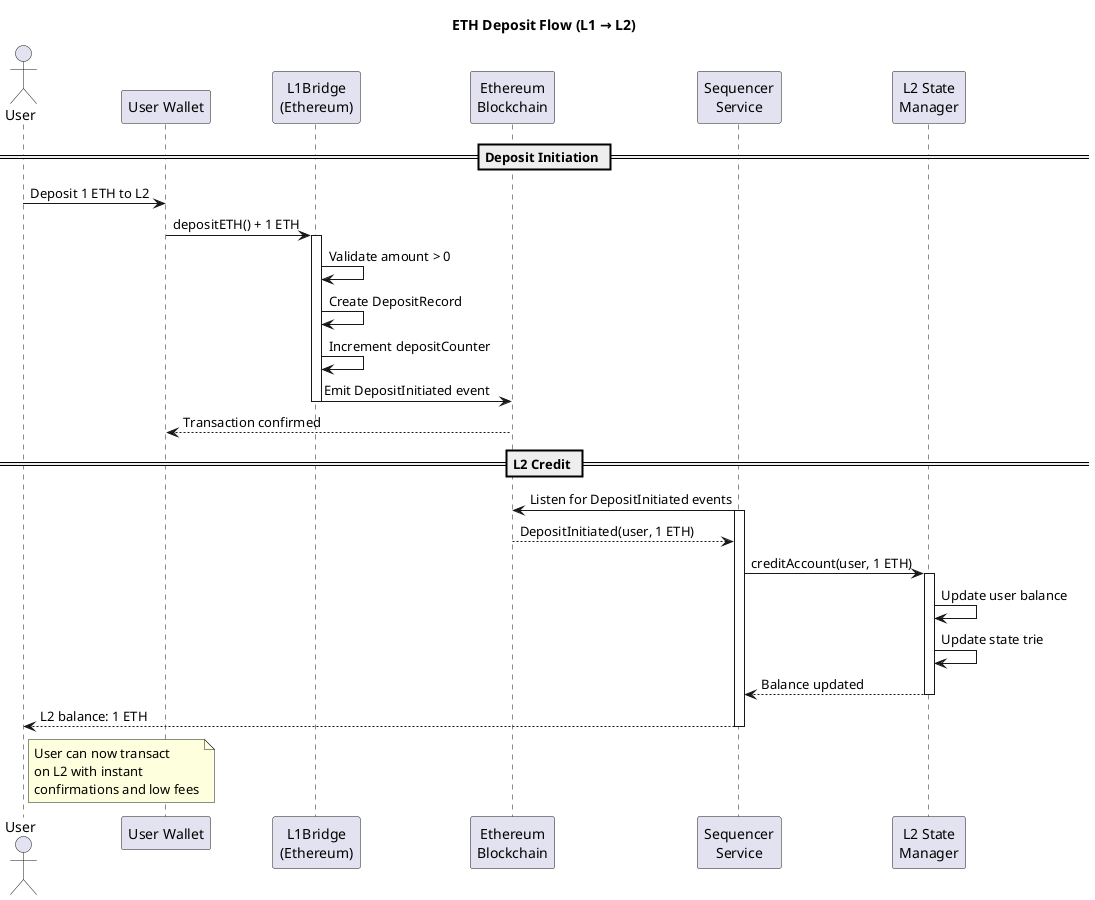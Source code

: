 @startuml Deposit Flow
title ETH Deposit Flow (L1 → L2)

actor User
participant "User Wallet" as Wallet
participant "L1Bridge\n(Ethereum)" as Bridge
participant "Ethereum\nBlockchain" as L1
participant "Sequencer\nService" as Sequencer
participant "L2 State\nManager" as L2State

== Deposit Initiation ==
User -> Wallet: Deposit 1 ETH to L2
Wallet -> Bridge: depositETH() + 1 ETH
activate Bridge
Bridge -> Bridge: Validate amount > 0
Bridge -> Bridge: Create DepositRecord
Bridge -> Bridge: Increment depositCounter
Bridge -> L1: Emit DepositInitiated event
deactivate Bridge
L1 --> Wallet: Transaction confirmed

== L2 Credit ==
Sequencer -> L1: Listen for DepositInitiated events
activate Sequencer
L1 --> Sequencer: DepositInitiated(user, 1 ETH)
Sequencer -> L2State: creditAccount(user, 1 ETH)
activate L2State
L2State -> L2State: Update user balance
L2State -> L2State: Update state trie
L2State --> Sequencer: Balance updated
deactivate L2State
Sequencer --> User: L2 balance: 1 ETH
deactivate Sequencer

note right of User
  User can now transact
  on L2 with instant
  confirmations and low fees
end note

@enduml